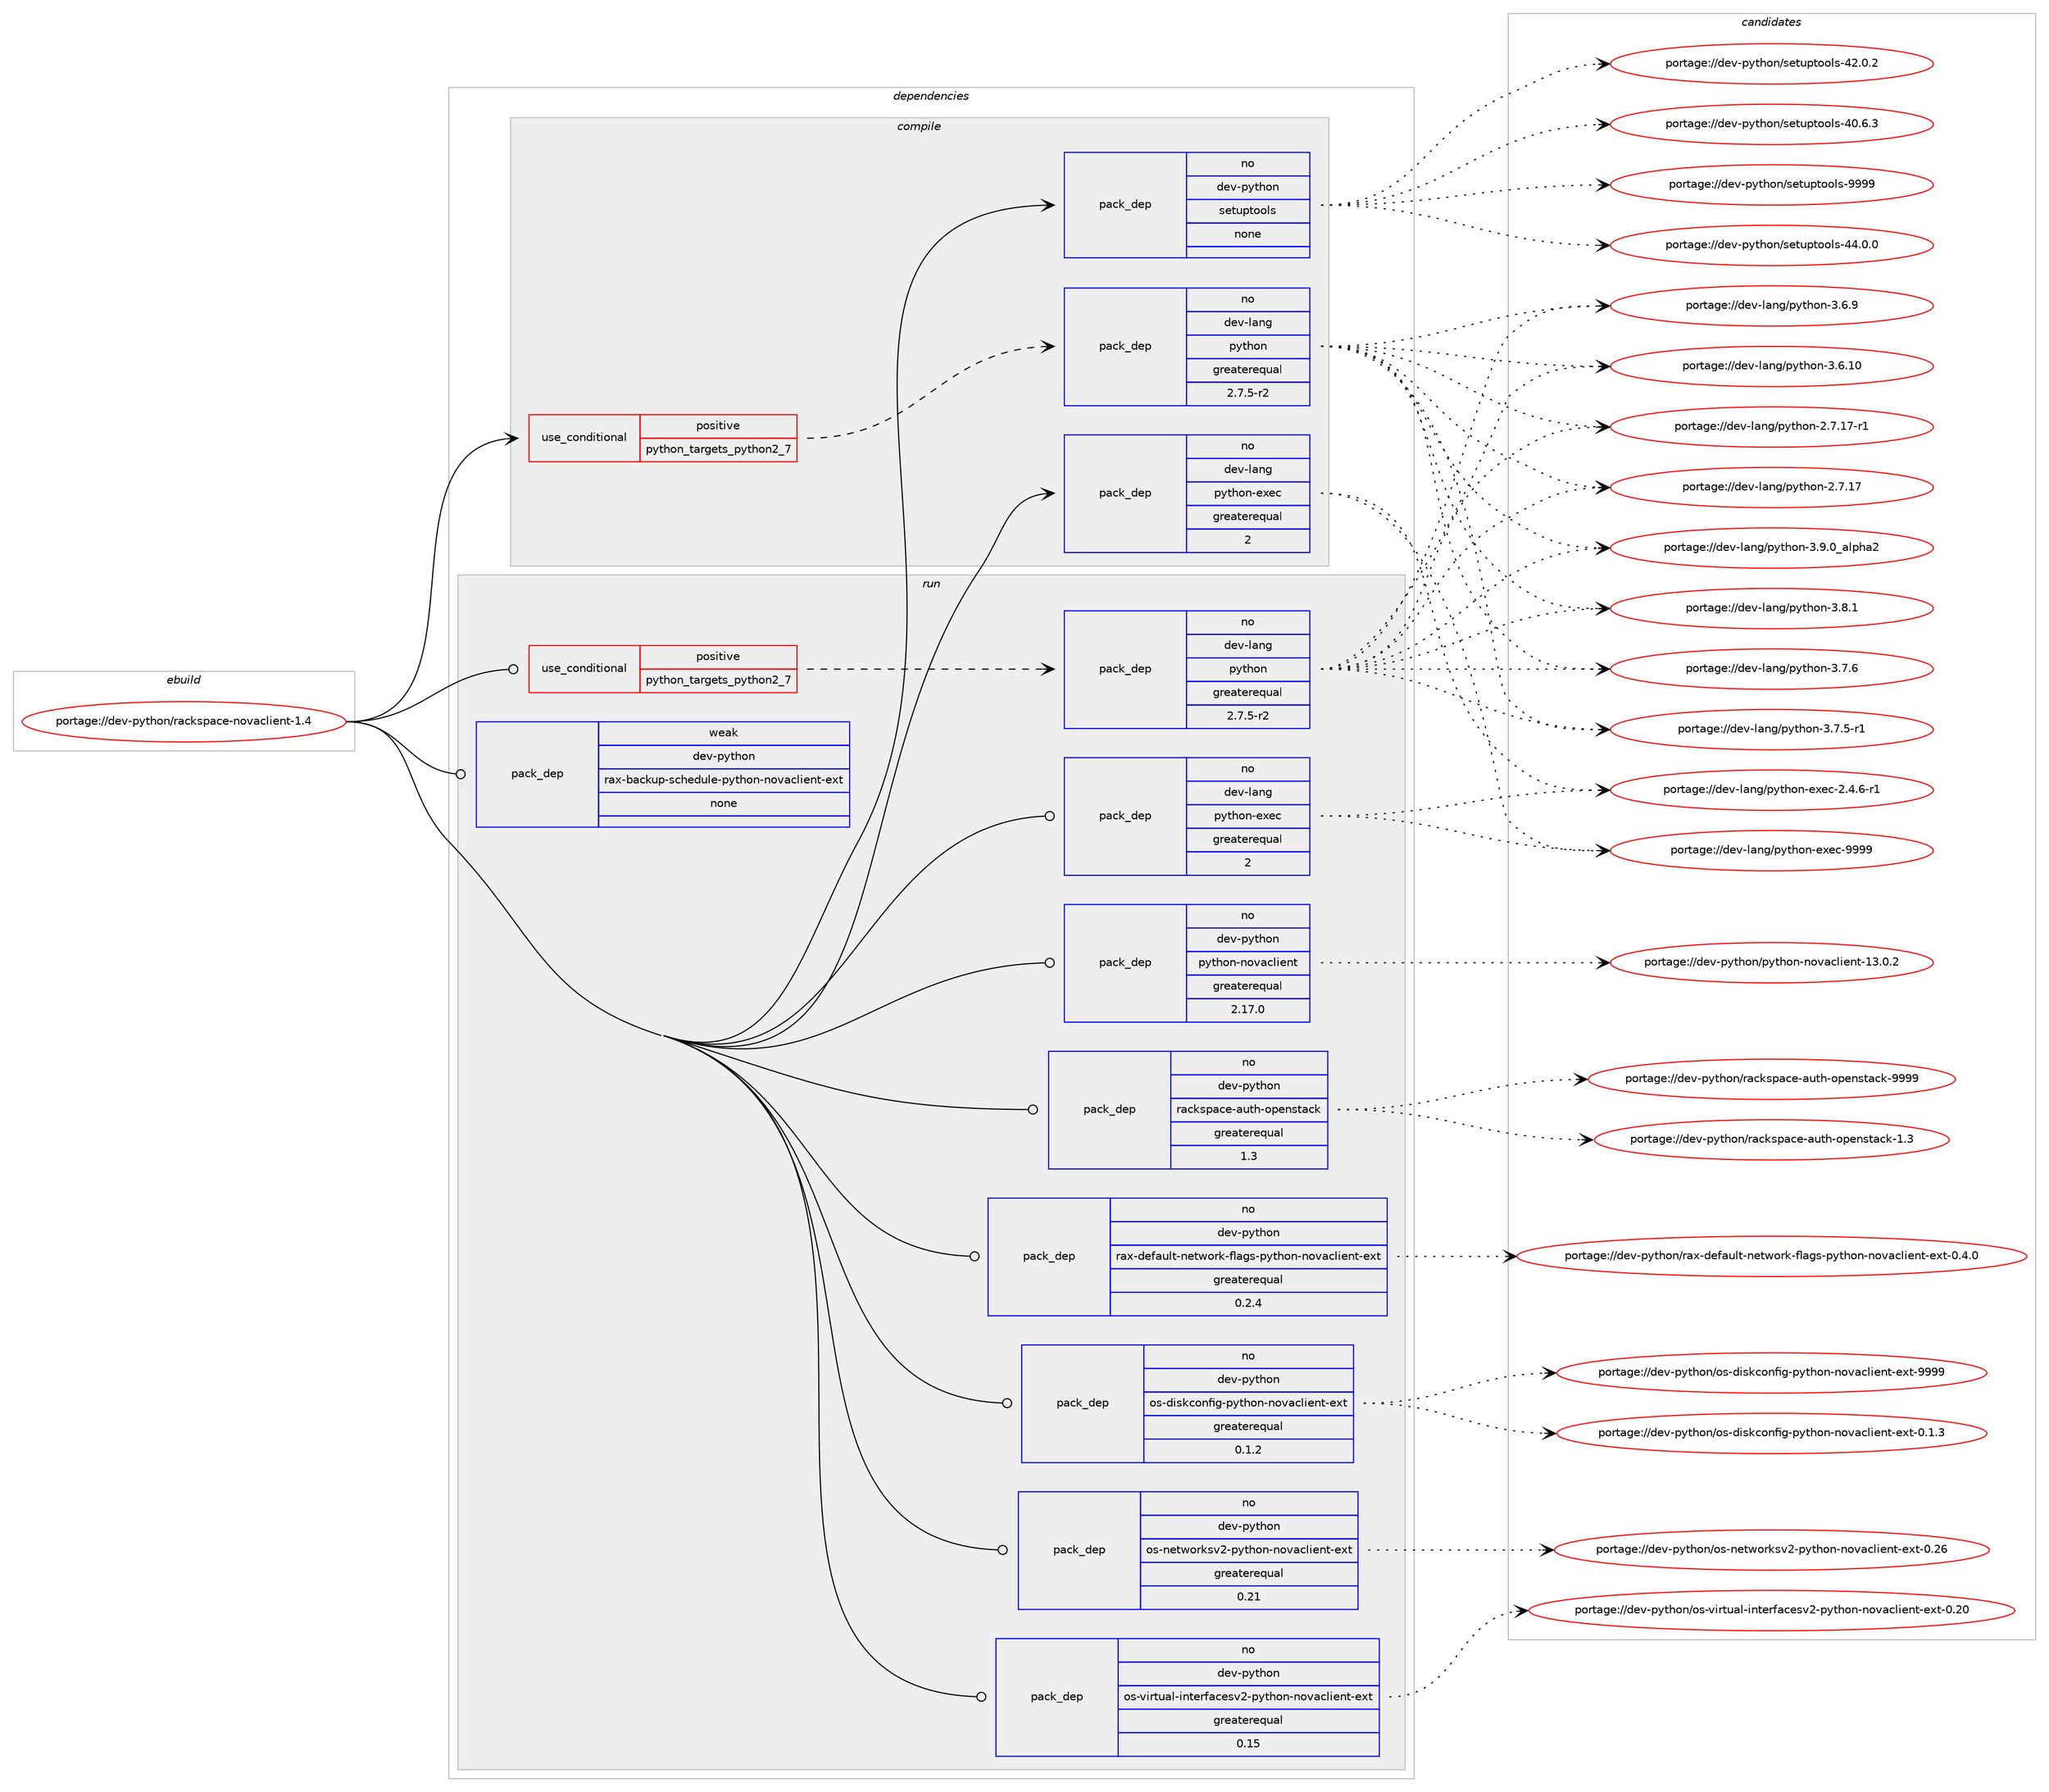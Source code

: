 digraph prolog {

# *************
# Graph options
# *************

newrank=true;
concentrate=true;
compound=true;
graph [rankdir=LR,fontname=Helvetica,fontsize=10,ranksep=1.5];#, ranksep=2.5, nodesep=0.2];
edge  [arrowhead=vee];
node  [fontname=Helvetica,fontsize=10];

# **********
# The ebuild
# **********

subgraph cluster_leftcol {
color=gray;
rank=same;
label=<<i>ebuild</i>>;
id [label="portage://dev-python/rackspace-novaclient-1.4", color=red, width=4, href="../dev-python/rackspace-novaclient-1.4.svg"];
}

# ****************
# The dependencies
# ****************

subgraph cluster_midcol {
color=gray;
label=<<i>dependencies</i>>;
subgraph cluster_compile {
fillcolor="#eeeeee";
style=filled;
label=<<i>compile</i>>;
subgraph cond106999 {
dependency429093 [label=<<TABLE BORDER="0" CELLBORDER="1" CELLSPACING="0" CELLPADDING="4"><TR><TD ROWSPAN="3" CELLPADDING="10">use_conditional</TD></TR><TR><TD>positive</TD></TR><TR><TD>python_targets_python2_7</TD></TR></TABLE>>, shape=none, color=red];
subgraph pack317193 {
dependency429094 [label=<<TABLE BORDER="0" CELLBORDER="1" CELLSPACING="0" CELLPADDING="4" WIDTH="220"><TR><TD ROWSPAN="6" CELLPADDING="30">pack_dep</TD></TR><TR><TD WIDTH="110">no</TD></TR><TR><TD>dev-lang</TD></TR><TR><TD>python</TD></TR><TR><TD>greaterequal</TD></TR><TR><TD>2.7.5-r2</TD></TR></TABLE>>, shape=none, color=blue];
}
dependency429093:e -> dependency429094:w [weight=20,style="dashed",arrowhead="vee"];
}
id:e -> dependency429093:w [weight=20,style="solid",arrowhead="vee"];
subgraph pack317194 {
dependency429095 [label=<<TABLE BORDER="0" CELLBORDER="1" CELLSPACING="0" CELLPADDING="4" WIDTH="220"><TR><TD ROWSPAN="6" CELLPADDING="30">pack_dep</TD></TR><TR><TD WIDTH="110">no</TD></TR><TR><TD>dev-lang</TD></TR><TR><TD>python-exec</TD></TR><TR><TD>greaterequal</TD></TR><TR><TD>2</TD></TR></TABLE>>, shape=none, color=blue];
}
id:e -> dependency429095:w [weight=20,style="solid",arrowhead="vee"];
subgraph pack317195 {
dependency429096 [label=<<TABLE BORDER="0" CELLBORDER="1" CELLSPACING="0" CELLPADDING="4" WIDTH="220"><TR><TD ROWSPAN="6" CELLPADDING="30">pack_dep</TD></TR><TR><TD WIDTH="110">no</TD></TR><TR><TD>dev-python</TD></TR><TR><TD>setuptools</TD></TR><TR><TD>none</TD></TR><TR><TD></TD></TR></TABLE>>, shape=none, color=blue];
}
id:e -> dependency429096:w [weight=20,style="solid",arrowhead="vee"];
}
subgraph cluster_compileandrun {
fillcolor="#eeeeee";
style=filled;
label=<<i>compile and run</i>>;
}
subgraph cluster_run {
fillcolor="#eeeeee";
style=filled;
label=<<i>run</i>>;
subgraph cond107000 {
dependency429097 [label=<<TABLE BORDER="0" CELLBORDER="1" CELLSPACING="0" CELLPADDING="4"><TR><TD ROWSPAN="3" CELLPADDING="10">use_conditional</TD></TR><TR><TD>positive</TD></TR><TR><TD>python_targets_python2_7</TD></TR></TABLE>>, shape=none, color=red];
subgraph pack317196 {
dependency429098 [label=<<TABLE BORDER="0" CELLBORDER="1" CELLSPACING="0" CELLPADDING="4" WIDTH="220"><TR><TD ROWSPAN="6" CELLPADDING="30">pack_dep</TD></TR><TR><TD WIDTH="110">no</TD></TR><TR><TD>dev-lang</TD></TR><TR><TD>python</TD></TR><TR><TD>greaterequal</TD></TR><TR><TD>2.7.5-r2</TD></TR></TABLE>>, shape=none, color=blue];
}
dependency429097:e -> dependency429098:w [weight=20,style="dashed",arrowhead="vee"];
}
id:e -> dependency429097:w [weight=20,style="solid",arrowhead="odot"];
subgraph pack317197 {
dependency429099 [label=<<TABLE BORDER="0" CELLBORDER="1" CELLSPACING="0" CELLPADDING="4" WIDTH="220"><TR><TD ROWSPAN="6" CELLPADDING="30">pack_dep</TD></TR><TR><TD WIDTH="110">no</TD></TR><TR><TD>dev-lang</TD></TR><TR><TD>python-exec</TD></TR><TR><TD>greaterequal</TD></TR><TR><TD>2</TD></TR></TABLE>>, shape=none, color=blue];
}
id:e -> dependency429099:w [weight=20,style="solid",arrowhead="odot"];
subgraph pack317198 {
dependency429100 [label=<<TABLE BORDER="0" CELLBORDER="1" CELLSPACING="0" CELLPADDING="4" WIDTH="220"><TR><TD ROWSPAN="6" CELLPADDING="30">pack_dep</TD></TR><TR><TD WIDTH="110">no</TD></TR><TR><TD>dev-python</TD></TR><TR><TD>os-diskconfig-python-novaclient-ext</TD></TR><TR><TD>greaterequal</TD></TR><TR><TD>0.1.2</TD></TR></TABLE>>, shape=none, color=blue];
}
id:e -> dependency429100:w [weight=20,style="solid",arrowhead="odot"];
subgraph pack317199 {
dependency429101 [label=<<TABLE BORDER="0" CELLBORDER="1" CELLSPACING="0" CELLPADDING="4" WIDTH="220"><TR><TD ROWSPAN="6" CELLPADDING="30">pack_dep</TD></TR><TR><TD WIDTH="110">no</TD></TR><TR><TD>dev-python</TD></TR><TR><TD>os-networksv2-python-novaclient-ext</TD></TR><TR><TD>greaterequal</TD></TR><TR><TD>0.21</TD></TR></TABLE>>, shape=none, color=blue];
}
id:e -> dependency429101:w [weight=20,style="solid",arrowhead="odot"];
subgraph pack317200 {
dependency429102 [label=<<TABLE BORDER="0" CELLBORDER="1" CELLSPACING="0" CELLPADDING="4" WIDTH="220"><TR><TD ROWSPAN="6" CELLPADDING="30">pack_dep</TD></TR><TR><TD WIDTH="110">no</TD></TR><TR><TD>dev-python</TD></TR><TR><TD>os-virtual-interfacesv2-python-novaclient-ext</TD></TR><TR><TD>greaterequal</TD></TR><TR><TD>0.15</TD></TR></TABLE>>, shape=none, color=blue];
}
id:e -> dependency429102:w [weight=20,style="solid",arrowhead="odot"];
subgraph pack317201 {
dependency429103 [label=<<TABLE BORDER="0" CELLBORDER="1" CELLSPACING="0" CELLPADDING="4" WIDTH="220"><TR><TD ROWSPAN="6" CELLPADDING="30">pack_dep</TD></TR><TR><TD WIDTH="110">no</TD></TR><TR><TD>dev-python</TD></TR><TR><TD>python-novaclient</TD></TR><TR><TD>greaterequal</TD></TR><TR><TD>2.17.0</TD></TR></TABLE>>, shape=none, color=blue];
}
id:e -> dependency429103:w [weight=20,style="solid",arrowhead="odot"];
subgraph pack317202 {
dependency429104 [label=<<TABLE BORDER="0" CELLBORDER="1" CELLSPACING="0" CELLPADDING="4" WIDTH="220"><TR><TD ROWSPAN="6" CELLPADDING="30">pack_dep</TD></TR><TR><TD WIDTH="110">no</TD></TR><TR><TD>dev-python</TD></TR><TR><TD>rackspace-auth-openstack</TD></TR><TR><TD>greaterequal</TD></TR><TR><TD>1.3</TD></TR></TABLE>>, shape=none, color=blue];
}
id:e -> dependency429104:w [weight=20,style="solid",arrowhead="odot"];
subgraph pack317203 {
dependency429105 [label=<<TABLE BORDER="0" CELLBORDER="1" CELLSPACING="0" CELLPADDING="4" WIDTH="220"><TR><TD ROWSPAN="6" CELLPADDING="30">pack_dep</TD></TR><TR><TD WIDTH="110">no</TD></TR><TR><TD>dev-python</TD></TR><TR><TD>rax-default-network-flags-python-novaclient-ext</TD></TR><TR><TD>greaterequal</TD></TR><TR><TD>0.2.4</TD></TR></TABLE>>, shape=none, color=blue];
}
id:e -> dependency429105:w [weight=20,style="solid",arrowhead="odot"];
subgraph pack317204 {
dependency429106 [label=<<TABLE BORDER="0" CELLBORDER="1" CELLSPACING="0" CELLPADDING="4" WIDTH="220"><TR><TD ROWSPAN="6" CELLPADDING="30">pack_dep</TD></TR><TR><TD WIDTH="110">weak</TD></TR><TR><TD>dev-python</TD></TR><TR><TD>rax-backup-schedule-python-novaclient-ext</TD></TR><TR><TD>none</TD></TR><TR><TD></TD></TR></TABLE>>, shape=none, color=blue];
}
id:e -> dependency429106:w [weight=20,style="solid",arrowhead="odot"];
}
}

# **************
# The candidates
# **************

subgraph cluster_choices {
rank=same;
color=gray;
label=<<i>candidates</i>>;

subgraph choice317193 {
color=black;
nodesep=1;
choice10010111845108971101034711212111610411111045514657464895971081121049750 [label="portage://dev-lang/python-3.9.0_alpha2", color=red, width=4,href="../dev-lang/python-3.9.0_alpha2.svg"];
choice100101118451089711010347112121116104111110455146564649 [label="portage://dev-lang/python-3.8.1", color=red, width=4,href="../dev-lang/python-3.8.1.svg"];
choice100101118451089711010347112121116104111110455146554654 [label="portage://dev-lang/python-3.7.6", color=red, width=4,href="../dev-lang/python-3.7.6.svg"];
choice1001011184510897110103471121211161041111104551465546534511449 [label="portage://dev-lang/python-3.7.5-r1", color=red, width=4,href="../dev-lang/python-3.7.5-r1.svg"];
choice100101118451089711010347112121116104111110455146544657 [label="portage://dev-lang/python-3.6.9", color=red, width=4,href="../dev-lang/python-3.6.9.svg"];
choice10010111845108971101034711212111610411111045514654464948 [label="portage://dev-lang/python-3.6.10", color=red, width=4,href="../dev-lang/python-3.6.10.svg"];
choice100101118451089711010347112121116104111110455046554649554511449 [label="portage://dev-lang/python-2.7.17-r1", color=red, width=4,href="../dev-lang/python-2.7.17-r1.svg"];
choice10010111845108971101034711212111610411111045504655464955 [label="portage://dev-lang/python-2.7.17", color=red, width=4,href="../dev-lang/python-2.7.17.svg"];
dependency429094:e -> choice10010111845108971101034711212111610411111045514657464895971081121049750:w [style=dotted,weight="100"];
dependency429094:e -> choice100101118451089711010347112121116104111110455146564649:w [style=dotted,weight="100"];
dependency429094:e -> choice100101118451089711010347112121116104111110455146554654:w [style=dotted,weight="100"];
dependency429094:e -> choice1001011184510897110103471121211161041111104551465546534511449:w [style=dotted,weight="100"];
dependency429094:e -> choice100101118451089711010347112121116104111110455146544657:w [style=dotted,weight="100"];
dependency429094:e -> choice10010111845108971101034711212111610411111045514654464948:w [style=dotted,weight="100"];
dependency429094:e -> choice100101118451089711010347112121116104111110455046554649554511449:w [style=dotted,weight="100"];
dependency429094:e -> choice10010111845108971101034711212111610411111045504655464955:w [style=dotted,weight="100"];
}
subgraph choice317194 {
color=black;
nodesep=1;
choice10010111845108971101034711212111610411111045101120101994557575757 [label="portage://dev-lang/python-exec-9999", color=red, width=4,href="../dev-lang/python-exec-9999.svg"];
choice10010111845108971101034711212111610411111045101120101994550465246544511449 [label="portage://dev-lang/python-exec-2.4.6-r1", color=red, width=4,href="../dev-lang/python-exec-2.4.6-r1.svg"];
dependency429095:e -> choice10010111845108971101034711212111610411111045101120101994557575757:w [style=dotted,weight="100"];
dependency429095:e -> choice10010111845108971101034711212111610411111045101120101994550465246544511449:w [style=dotted,weight="100"];
}
subgraph choice317195 {
color=black;
nodesep=1;
choice10010111845112121116104111110471151011161171121161111111081154557575757 [label="portage://dev-python/setuptools-9999", color=red, width=4,href="../dev-python/setuptools-9999.svg"];
choice100101118451121211161041111104711510111611711211611111110811545525246484648 [label="portage://dev-python/setuptools-44.0.0", color=red, width=4,href="../dev-python/setuptools-44.0.0.svg"];
choice100101118451121211161041111104711510111611711211611111110811545525046484650 [label="portage://dev-python/setuptools-42.0.2", color=red, width=4,href="../dev-python/setuptools-42.0.2.svg"];
choice100101118451121211161041111104711510111611711211611111110811545524846544651 [label="portage://dev-python/setuptools-40.6.3", color=red, width=4,href="../dev-python/setuptools-40.6.3.svg"];
dependency429096:e -> choice10010111845112121116104111110471151011161171121161111111081154557575757:w [style=dotted,weight="100"];
dependency429096:e -> choice100101118451121211161041111104711510111611711211611111110811545525246484648:w [style=dotted,weight="100"];
dependency429096:e -> choice100101118451121211161041111104711510111611711211611111110811545525046484650:w [style=dotted,weight="100"];
dependency429096:e -> choice100101118451121211161041111104711510111611711211611111110811545524846544651:w [style=dotted,weight="100"];
}
subgraph choice317196 {
color=black;
nodesep=1;
choice10010111845108971101034711212111610411111045514657464895971081121049750 [label="portage://dev-lang/python-3.9.0_alpha2", color=red, width=4,href="../dev-lang/python-3.9.0_alpha2.svg"];
choice100101118451089711010347112121116104111110455146564649 [label="portage://dev-lang/python-3.8.1", color=red, width=4,href="../dev-lang/python-3.8.1.svg"];
choice100101118451089711010347112121116104111110455146554654 [label="portage://dev-lang/python-3.7.6", color=red, width=4,href="../dev-lang/python-3.7.6.svg"];
choice1001011184510897110103471121211161041111104551465546534511449 [label="portage://dev-lang/python-3.7.5-r1", color=red, width=4,href="../dev-lang/python-3.7.5-r1.svg"];
choice100101118451089711010347112121116104111110455146544657 [label="portage://dev-lang/python-3.6.9", color=red, width=4,href="../dev-lang/python-3.6.9.svg"];
choice10010111845108971101034711212111610411111045514654464948 [label="portage://dev-lang/python-3.6.10", color=red, width=4,href="../dev-lang/python-3.6.10.svg"];
choice100101118451089711010347112121116104111110455046554649554511449 [label="portage://dev-lang/python-2.7.17-r1", color=red, width=4,href="../dev-lang/python-2.7.17-r1.svg"];
choice10010111845108971101034711212111610411111045504655464955 [label="portage://dev-lang/python-2.7.17", color=red, width=4,href="../dev-lang/python-2.7.17.svg"];
dependency429098:e -> choice10010111845108971101034711212111610411111045514657464895971081121049750:w [style=dotted,weight="100"];
dependency429098:e -> choice100101118451089711010347112121116104111110455146564649:w [style=dotted,weight="100"];
dependency429098:e -> choice100101118451089711010347112121116104111110455146554654:w [style=dotted,weight="100"];
dependency429098:e -> choice1001011184510897110103471121211161041111104551465546534511449:w [style=dotted,weight="100"];
dependency429098:e -> choice100101118451089711010347112121116104111110455146544657:w [style=dotted,weight="100"];
dependency429098:e -> choice10010111845108971101034711212111610411111045514654464948:w [style=dotted,weight="100"];
dependency429098:e -> choice100101118451089711010347112121116104111110455046554649554511449:w [style=dotted,weight="100"];
dependency429098:e -> choice10010111845108971101034711212111610411111045504655464955:w [style=dotted,weight="100"];
}
subgraph choice317197 {
color=black;
nodesep=1;
choice10010111845108971101034711212111610411111045101120101994557575757 [label="portage://dev-lang/python-exec-9999", color=red, width=4,href="../dev-lang/python-exec-9999.svg"];
choice10010111845108971101034711212111610411111045101120101994550465246544511449 [label="portage://dev-lang/python-exec-2.4.6-r1", color=red, width=4,href="../dev-lang/python-exec-2.4.6-r1.svg"];
dependency429099:e -> choice10010111845108971101034711212111610411111045101120101994557575757:w [style=dotted,weight="100"];
dependency429099:e -> choice10010111845108971101034711212111610411111045101120101994550465246544511449:w [style=dotted,weight="100"];
}
subgraph choice317198 {
color=black;
nodesep=1;
choice1001011184511212111610411111047111115451001051151079911111010210510345112121116104111110451101111189799108105101110116451011201164557575757 [label="portage://dev-python/os-diskconfig-python-novaclient-ext-9999", color=red, width=4,href="../dev-python/os-diskconfig-python-novaclient-ext-9999.svg"];
choice100101118451121211161041111104711111545100105115107991111101021051034511212111610411111045110111118979910810510111011645101120116454846494651 [label="portage://dev-python/os-diskconfig-python-novaclient-ext-0.1.3", color=red, width=4,href="../dev-python/os-diskconfig-python-novaclient-ext-0.1.3.svg"];
dependency429100:e -> choice1001011184511212111610411111047111115451001051151079911111010210510345112121116104111110451101111189799108105101110116451011201164557575757:w [style=dotted,weight="100"];
dependency429100:e -> choice100101118451121211161041111104711111545100105115107991111101021051034511212111610411111045110111118979910810510111011645101120116454846494651:w [style=dotted,weight="100"];
}
subgraph choice317199 {
color=black;
nodesep=1;
choice1001011184511212111610411111047111115451101011161191111141071151185045112121116104111110451101111189799108105101110116451011201164548465054 [label="portage://dev-python/os-networksv2-python-novaclient-ext-0.26", color=red, width=4,href="../dev-python/os-networksv2-python-novaclient-ext-0.26.svg"];
dependency429101:e -> choice1001011184511212111610411111047111115451101011161191111141071151185045112121116104111110451101111189799108105101110116451011201164548465054:w [style=dotted,weight="100"];
}
subgraph choice317200 {
color=black;
nodesep=1;
choice100101118451121211161041111104711111545118105114116117971084510511011610111410297991011151185045112121116104111110451101111189799108105101110116451011201164548465048 [label="portage://dev-python/os-virtual-interfacesv2-python-novaclient-ext-0.20", color=red, width=4,href="../dev-python/os-virtual-interfacesv2-python-novaclient-ext-0.20.svg"];
dependency429102:e -> choice100101118451121211161041111104711111545118105114116117971084510511011610111410297991011151185045112121116104111110451101111189799108105101110116451011201164548465048:w [style=dotted,weight="100"];
}
subgraph choice317201 {
color=black;
nodesep=1;
choice100101118451121211161041111104711212111610411111045110111118979910810510111011645495146484650 [label="portage://dev-python/python-novaclient-13.0.2", color=red, width=4,href="../dev-python/python-novaclient-13.0.2.svg"];
dependency429103:e -> choice100101118451121211161041111104711212111610411111045110111118979910810510111011645495146484650:w [style=dotted,weight="100"];
}
subgraph choice317202 {
color=black;
nodesep=1;
choice10010111845112121116104111110471149799107115112979910145971171161044511111210111011511697991074557575757 [label="portage://dev-python/rackspace-auth-openstack-9999", color=red, width=4,href="../dev-python/rackspace-auth-openstack-9999.svg"];
choice100101118451121211161041111104711497991071151129799101459711711610445111112101110115116979910745494651 [label="portage://dev-python/rackspace-auth-openstack-1.3", color=red, width=4,href="../dev-python/rackspace-auth-openstack-1.3.svg"];
dependency429104:e -> choice10010111845112121116104111110471149799107115112979910145971171161044511111210111011511697991074557575757:w [style=dotted,weight="100"];
dependency429104:e -> choice100101118451121211161041111104711497991071151129799101459711711610445111112101110115116979910745494651:w [style=dotted,weight="100"];
}
subgraph choice317203 {
color=black;
nodesep=1;
choice10010111845112121116104111110471149712045100101102971171081164511010111611911111410745102108971031154511212111610411111045110111118979910810510111011645101120116454846524648 [label="portage://dev-python/rax-default-network-flags-python-novaclient-ext-0.4.0", color=red, width=4,href="../dev-python/rax-default-network-flags-python-novaclient-ext-0.4.0.svg"];
dependency429105:e -> choice10010111845112121116104111110471149712045100101102971171081164511010111611911111410745102108971031154511212111610411111045110111118979910810510111011645101120116454846524648:w [style=dotted,weight="100"];
}
subgraph choice317204 {
color=black;
nodesep=1;
}
}

}
